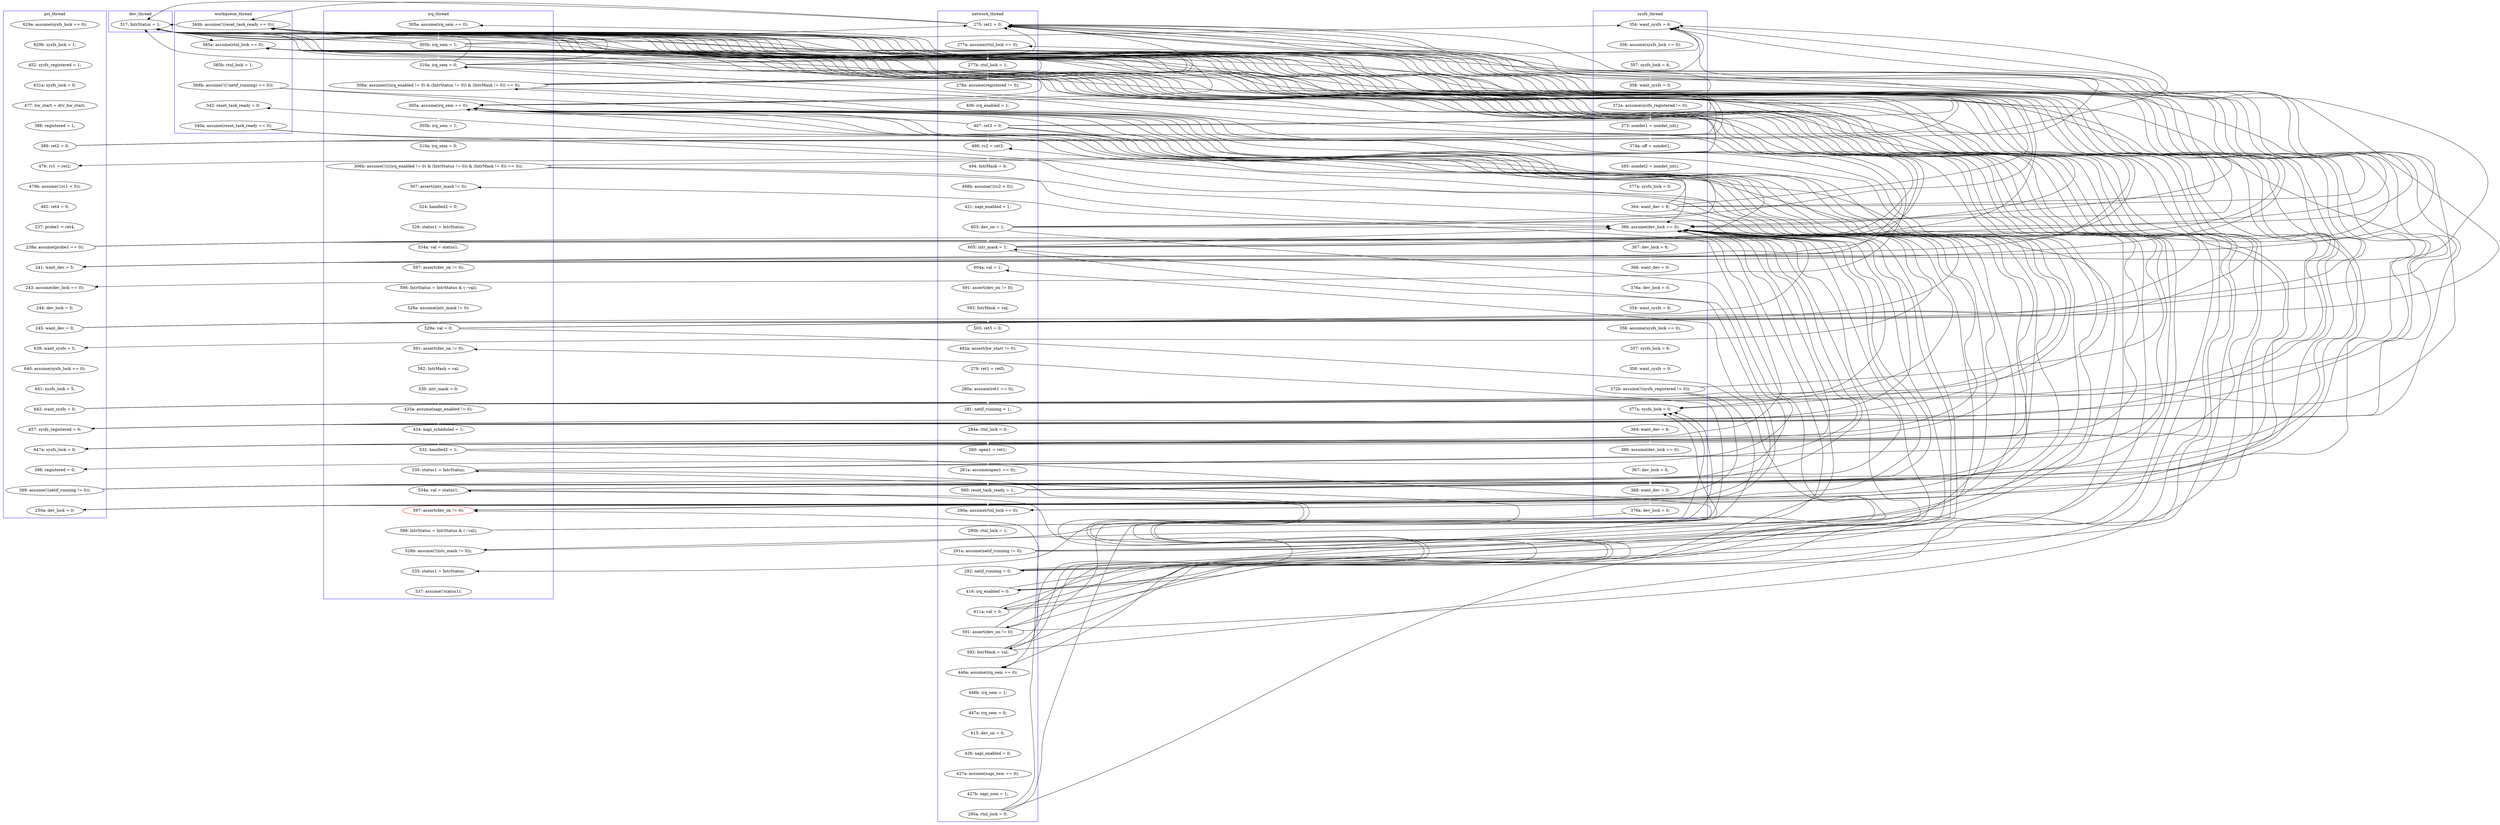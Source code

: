 digraph Counterexample {
	267 -> 274 [color = black, style = solid, constraint = false]
	60 -> 184 [color = black, style = solid, constraint = false]
	132 -> 135 [color = white, style = solid]
	294 -> 295 [color = black, style = solid, constraint = false]
	209 -> 211 [color = white, style = solid]
	51 -> 176 [color = black, style = solid, constraint = false]
	68 -> 79 [color = black, style = solid, constraint = false]
	127 -> 144 [color = white, style = solid]
	267 -> 270 [color = black, style = solid, constraint = false]
	154 -> 155 [color = white, style = solid]
	183 -> 184 [color = black, style = solid, constraint = false]
	197 -> 238 [color = black, style = solid, constraint = false]
	275 -> 279 [color = black, style = solid, constraint = false]
	263 -> 264 [color = white, style = solid]
	108 -> 238 [color = black, style = solid, constraint = false]
	127 -> 193 [color = black, style = solid, constraint = false]
	35 -> 40 [color = white, style = solid]
	232 -> 238 [color = black, style = solid, constraint = false]
	218 -> 222 [color = black, style = solid, constraint = false]
	147 -> 152 [color = white, style = solid]
	197 -> 270 [color = black, style = solid, constraint = false]
	33 -> 35 [color = white, style = solid]
	249 -> 274 [color = black, style = solid, constraint = false]
	80 -> 81 [color = white, style = solid]
	61 -> 63 [color = black, style = solid, constraint = false]
	282 -> 286 [color = black, style = solid, constraint = false]
	64 -> 79 [color = black, style = solid, constraint = false]
	147 -> 184 [color = black, style = solid, constraint = false]
	206 -> 207 [color = white, style = solid]
	234 -> 237 [color = white, style = solid]
	41 -> 184 [color = black, style = solid, constraint = false]
	63 -> 176 [color = black, style = solid, constraint = false]
	232 -> 234 [color = white, style = solid]
	60 -> 79 [color = black, style = solid, constraint = false]
	81 -> 82 [color = white, style = solid]
	270 -> 271 [color = white, style = solid]
	198 -> 199 [color = black, style = solid, constraint = false]
	237 -> 254 [color = black, style = solid, constraint = false]
	87 -> 90 [color = white, style = solid]
	61 -> 108 [color = black, style = solid, constraint = false]
	184 -> 270 [color = black, style = solid, constraint = false]
	145 -> 176 [color = black, style = solid, constraint = false]
	216 -> 270 [color = black, style = solid, constraint = false]
	126 -> 176 [color = black, style = solid, constraint = false]
	273 -> 279 [color = white, style = solid]
	234 -> 238 [color = black, style = solid, constraint = false]
	216 -> 218 [color = black, style = solid, constraint = false]
	41 -> 79 [color = black, style = solid, constraint = false]
	57 -> 60 [color = white, style = solid]
	236 -> 254 [color = white, style = solid]
	234 -> 236 [color = black, style = solid, constraint = false]
	286 -> 287 [color = white, style = solid]
	147 -> 238 [color = black, style = solid, constraint = false]
	147 -> 151 [color = black, style = solid, constraint = false]
	147 -> 176 [color = black, style = solid, constraint = false]
	218 -> 238 [color = black, style = solid, constraint = false]
	85 -> 87 [color = white, style = solid]
	101 -> 102 [color = white, style = solid]
	236 -> 238 [color = black, style = solid, constraint = false]
	174 -> 184 [color = black, style = solid, constraint = false]
	60 -> 63 [color = white, style = solid]
	104 -> 238 [color = black, style = solid, constraint = false]
	176 -> 193 [color = black, style = solid, constraint = false]
	198 -> 270 [color = black, style = solid, constraint = false]
	234 -> 270 [color = black, style = solid, constraint = false]
	233 -> 236 [color = white, style = solid]
	236 -> 237 [color = black, style = solid, constraint = false]
	165 -> 166 [color = white, style = solid]
	193 -> 194 [color = white, style = solid]
	110 -> 127 [color = white, style = solid]
	68 -> 108 [color = black, style = solid, constraint = false]
	28 -> 31 [color = white, style = solid]
	63 -> 184 [color = black, style = solid, constraint = false]
	240 -> 241 [color = white, style = solid]
	108 -> 113 [color = white, style = solid]
	64 -> 108 [color = black, style = solid, constraint = false]
	283 -> 295 [color = white, style = solid]
	239 -> 240 [color = white, style = solid]
	195 -> 197 [color = white, style = solid]
	116 -> 125 [color = white, style = solid]
	97 -> 108 [color = black, style = solid, constraint = false]
	139 -> 147 [color = white, style = solid]
	198 -> 238 [color = black, style = solid, constraint = false]
	174 -> 176 [color = black, style = solid, constraint = false]
	103 -> 104 [color = white, style = solid]
	170 -> 174 [color = white, style = solid]
	167 -> 170 [color = white, style = solid]
	144 -> 145 [color = white, style = solid]
	60 -> 61 [color = black, style = solid, constraint = false]
	104 -> 108 [color = black, style = solid, constraint = false]
	151 -> 176 [color = black, style = solid, constraint = false]
	27 -> 28 [color = white, style = solid]
	145 -> 151 [color = white, style = solid]
	216 -> 222 [color = white, style = solid]
	198 -> 218 [color = white, style = solid]
	237 -> 270 [color = black, style = solid, constraint = false]
	41 -> 50 [color = black, style = solid, constraint = false]
	97 -> 184 [color = black, style = solid, constraint = false]
	290 -> 291 [color = white, style = solid]
	279 -> 282 [color = white, style = solid]
	158 -> 159 [color = white, style = solid]
	218 -> 233 [color = white, style = solid]
	96 -> 97 [color = white, style = solid]
	283 -> 286 [color = black, style = solid, constraint = false]
	151 -> 152 [color = black, style = solid, constraint = false]
	230 -> 232 [color = white, style = solid]
	110 -> 184 [color = black, style = solid, constraint = false]
	184 -> 238 [color = black, style = solid, constraint = false]
	114 -> 116 [color = white, style = solid]
	232 -> 233 [color = black, style = solid, constraint = false]
	52 -> 55 [color = white, style = solid]
	241 -> 243 [color = white, style = solid]
	275 -> 286 [color = black, style = solid, constraint = false]
	233 -> 270 [color = black, style = solid, constraint = false]
	41 -> 108 [color = black, style = solid, constraint = false]
	183 -> 238 [color = black, style = solid, constraint = false]
	245 -> 246 [color = white, style = solid]
	186 -> 193 [color = black, style = solid, constraint = false]
	184 -> 193 [color = black, style = solid, constraint = false]
	232 -> 270 [color = black, style = solid, constraint = false]
	63 -> 66 [color = white, style = solid]
	68 -> 184 [color = black, style = solid, constraint = false]
	176 -> 238 [color = black, style = solid, constraint = false]
	152 -> 154 [color = white, style = solid]
	151 -> 238 [color = black, style = solid, constraint = false]
	237 -> 238 [color = black, style = solid, constraint = false]
	68 -> 101 [color = white, style = solid]
	127 -> 184 [color = black, style = solid, constraint = false]
	126 -> 184 [color = black, style = solid, constraint = false]
	60 -> 176 [color = black, style = solid, constraint = false]
	63 -> 64 [color = black, style = solid, constraint = false]
	97 -> 101 [color = black, style = solid, constraint = false]
	145 -> 238 [color = black, style = solid, constraint = false]
	176 -> 180 [color = black, style = solid, constraint = false]
	222 -> 223 [color = white, style = solid]
	97 -> 238 [color = white, style = solid]
	199 -> 206 [color = white, style = solid]
	127 -> 128 [color = black, style = solid, constraint = false]
	51 -> 52 [color = black, style = solid, constraint = false]
	264 -> 267 [color = white, style = solid]
	139 -> 176 [color = black, style = solid, constraint = false]
	113 -> 114 [color = white, style = solid]
	79 -> 80 [color = white, style = solid]
	160 -> 163 [color = white, style = solid]
	274 -> 275 [color = white, style = solid]
	31 -> 33 [color = white, style = solid]
	64 -> 66 [color = black, style = solid, constraint = false]
	51 -> 79 [color = black, style = solid, constraint = false]
	183 -> 193 [color = black, style = solid, constraint = false]
	108 -> 110 [color = black, style = solid, constraint = false]
	128 -> 130 [color = white, style = solid]
	60 -> 108 [color = black, style = solid, constraint = false]
	229 -> 230 [color = white, style = solid]
	289 -> 290 [color = white, style = solid]
	63 -> 79 [color = black, style = solid, constraint = false]
	287 -> 289 [color = white, style = solid]
	181 -> 183 [color = white, style = solid]
	108 -> 193 [color = black, style = solid, constraint = false]
	186 -> 238 [color = black, style = solid, constraint = false]
	237 -> 274 [color = white, style = solid]
	254 -> 255 [color = white, style = solid]
	110 -> 176 [color = black, style = solid, constraint = false]
	186 -> 270 [color = black, style = solid, constraint = false]
	262 -> 263 [color = white, style = solid]
	176 -> 270 [color = white, style = solid]
	243 -> 244 [color = white, style = solid]
	104 -> 193 [color = black, style = solid, constraint = false]
	211 -> 212 [color = white, style = solid]
	104 -> 176 [color = black, style = solid, constraint = false]
	126 -> 128 [color = white, style = solid]
	183 -> 270 [color = black, style = solid, constraint = false]
	127 -> 176 [color = black, style = solid, constraint = false]
	64 -> 193 [color = white, style = solid]
	51 -> 61 [color = white, style = solid]
	41 -> 52 [color = white, style = solid]
	127 -> 238 [color = black, style = solid, constraint = false]
	275 -> 283 [color = white, style = solid]
	97 -> 193 [color = black, style = solid, constraint = false]
	104 -> 184 [color = black, style = solid, constraint = false]
	212 -> 215 [color = white, style = solid]
	61 -> 176 [color = black, style = solid, constraint = false]
	135 -> 139 [color = white, style = solid]
	125 -> 126 [color = white, style = solid]
	223 -> 225 [color = white, style = solid]
	215 -> 216 [color = white, style = solid]
	139 -> 193 [color = black, style = solid, constraint = false]
	68 -> 176 [color = black, style = solid, constraint = false]
	258 -> 262 [color = white, style = solid]
	184 -> 186 [color = black, style = solid, constraint = false]
	249 -> 270 [color = black, style = solid, constraint = false]
	40 -> 41 [color = white, style = solid]
	64 -> 176 [color = black, style = solid, constraint = false]
	61 -> 64 [color = white, style = solid]
	67 -> 68 [color = white, style = solid]
	244 -> 245 [color = white, style = solid]
	180 -> 181 [color = white, style = solid]
	126 -> 238 [color = black, style = solid, constraint = false]
	63 -> 108 [color = black, style = solid, constraint = false]
	233 -> 238 [color = black, style = solid, constraint = false]
	151 -> 184 [color = black, style = solid, constraint = false]
	159 -> 160 [color = white, style = solid]
	50 -> 51 [color = white, style = solid]
	249 -> 254 [color = black, style = solid, constraint = false]
	108 -> 176 [color = black, style = solid, constraint = false]
	56 -> 57 [color = white, style = solid]
	90 -> 96 [color = white, style = solid]
	246 -> 249 [color = white, style = solid]
	238 -> 239 [color = white, style = solid]
	249 -> 286 [color = white, style = solid]
	139 -> 144 [color = black, style = solid, constraint = false]
	139 -> 238 [color = black, style = solid, constraint = false]
	61 -> 184 [color = black, style = solid, constraint = false]
	147 -> 193 [color = black, style = solid, constraint = false]
	174 -> 238 [color = black, style = solid, constraint = false]
	236 -> 270 [color = black, style = solid, constraint = false]
	291 -> 294 [color = white, style = solid]
	110 -> 238 [color = black, style = solid, constraint = false]
	104 -> 110 [color = white, style = solid]
	139 -> 184 [color = black, style = solid, constraint = false]
	273 -> 286 [color = black, style = solid, constraint = false]
	55 -> 56 [color = white, style = solid]
	186 -> 198 [color = white, style = solid]
	145 -> 184 [color = black, style = solid, constraint = false]
	110 -> 113 [color = black, style = solid, constraint = false]
	197 -> 198 [color = black, style = solid, constraint = false]
	174 -> 193 [color = black, style = solid, constraint = false]
	282 -> 283 [color = black, style = solid, constraint = false]
	176 -> 184 [color = black, style = solid, constraint = false]
	61 -> 79 [color = black, style = solid, constraint = false]
	166 -> 167 [color = white, style = solid]
	163 -> 165 [color = white, style = solid]
	271 -> 273 [color = white, style = solid]
	194 -> 195 [color = white, style = solid]
	66 -> 67 [color = white, style = solid]
	41 -> 176 [color = black, style = solid, constraint = false]
	68 -> 193 [color = black, style = solid, constraint = false]
	225 -> 229 [color = white, style = solid]
	183 -> 186 [color = white, style = solid]
	256 -> 258 [color = white, style = solid]
	207 -> 209 [color = white, style = solid]
	218 -> 270 [color = black, style = solid, constraint = false]
	51 -> 108 [color = black, style = solid, constraint = false]
	84 -> 85 [color = white, style = solid]
	97 -> 176 [color = black, style = solid, constraint = false]
	233 -> 234 [color = black, style = solid, constraint = false]
	51 -> 184 [color = black, style = solid, constraint = false]
	273 -> 274 [color = black, style = solid, constraint = false]
	110 -> 193 [color = black, style = solid, constraint = false]
	216 -> 238 [color = black, style = solid, constraint = false]
	82 -> 84 [color = white, style = solid]
	145 -> 147 [color = black, style = solid, constraint = false]
	155 -> 158 [color = white, style = solid]
	102 -> 103 [color = white, style = solid]
	174 -> 180 [color = white, style = solid]
	130 -> 132 [color = white, style = solid]
	126 -> 127 [color = black, style = solid, constraint = false]
	126 -> 193 [color = black, style = solid, constraint = false]
	108 -> 184 [color = black, style = solid, constraint = false]
	255 -> 256 [color = white, style = solid]
	151 -> 193 [color = black, style = solid, constraint = false]
	295 -> 296 [color = white, style = solid]
	197 -> 199 [color = white, style = solid]
	145 -> 193 [color = black, style = solid, constraint = false]
	64 -> 184 [color = black, style = solid, constraint = false]
	267 -> 286 [color = black, style = solid, constraint = false]
	subgraph cluster7 {
		label = dev_thread
		color = blue
		184  [label = "317: IntrStatus = 1;"]
	}
	subgraph cluster2 {
		label = network_thread
		color = blue
		163  [label = "280a: assume(ret1 == 0);"]
		166  [label = "284a: rtnl_lock = 0;"]
		135  [label = "421: napi_enabled = 1;"]
		114  [label = "277b: rtnl_lock = 1;"]
		256  [label = "447a: irq_sem = 0;"]
		154  [label = "591: assert(dev_on != 0);"]
		132  [label = "498b: assume(!(rc2 < 0));"]
		183  [label = "291a: assume(netif_running != 0);"]
		116  [label = "278a: assume(registered != 0);"]
		158  [label = "503: ret5 = 0;"]
		152  [label = "604a: val = 1;"]
		236  [label = "592: IntrMask = val;"]
		147  [label = "605: intr_mask = 1;"]
		160  [label = "279: ret1 = ret5;"]
		126  [label = "407: ret3 = 0;"]
		218  [label = "611a: val = 0;"]
		264  [label = "427b: napi_sem = 1;"]
		262  [label = "426: napi_enabled = 0;"]
		128  [label = "496: rc2 = ret3;"]
		125  [label = "406: irq_enabled = 1;"]
		130  [label = "494: IntrMask = 0;"]
		267  [label = "295a: rtnl_lock = 0;"]
		155  [label = "592: IntrMask = val;"]
		255  [label = "446b: irq_sem = 1;"]
		186  [label = "292: netif_running = 0;"]
		174  [label = "560: reset_task_ready = 1;"]
		167  [label = "260: open1 = ret1;"]
		233  [label = "591: assert(dev_on != 0);"]
		108  [label = "275: ret1 = 0;"]
		263  [label = "427a: assume(napi_sem == 0);"]
		139  [label = "603: dev_on = 1;"]
		254  [label = "446a: assume(irq_sem == 0);"]
		258  [label = "615: dev_on = 0;"]
		181  [label = "290b: rtnl_lock = 1;"]
		113  [label = "277a: assume(rtnl_lock == 0);"]
		198  [label = "416: irq_enabled = 0;"]
		180  [label = "290a: assume(rtnl_lock == 0);"]
		159  [label = "492a: assert(hw_start != 0);"]
		170  [label = "261a: assume(open1 == 0);"]
		165  [label = "281: netif_running = 1;"]
	}
	subgraph cluster1 {
		label = pci_thread
		color = blue
		41  [label = "389: ret2 = 0;"]
		67  [label = "244: dev_lock = 5;"]
		66  [label = "243: assume(dev_lock == 0);"]
		40  [label = "388: registered = 1;"]
		56  [label = "482: ret4 = 0;"]
		68  [label = "245: want_dev = 0;"]
		151  [label = "250a: dev_lock = 0;"]
		27  [label = "629a: assume(sysfs_lock == 0);"]
		60  [label = "238a: assume(probe1 == 0);"]
		103  [label = "641: sysfs_lock = 5;"]
		55  [label = "479b: assume(!(rc1 < 0));"]
		33  [label = "631a: sysfs_lock = 0;"]
		31  [label = "452: sysfs_registered = 1;"]
		63  [label = "241: want_dev = 5;"]
		35  [label = "477: hw_start = drv_hw_start;"]
		110  [label = "457: sysfs_registered = 0;"]
		52  [label = "476: rc1 = ret2;"]
		104  [label = "642: want_sysfs = 0;"]
		57  [label = "237: probe1 = ret4;"]
		28  [label = "629b: sysfs_lock = 1;"]
		127  [label = "647a: sysfs_lock = 0;"]
		144  [label = "398: registered = 0;"]
		101  [label = "638: want_sysfs = 5;"]
		102  [label = "640: assume(sysfs_lock == 0);"]
		145  [label = "399: assume(!(netif_running != 0));"]
	}
	subgraph cluster6 {
		label = sysfs_thread
		color = blue
		294  [label = "376a: dev_lock = 0;"]
		290  [label = "367: dev_lock = 6;"]
		82  [label = "358: want_sysfs = 0;"]
		291  [label = "368: want_dev = 0;"]
		241  [label = "376a: dev_lock = 0;"]
		96  [label = "377a: sysfs_lock = 0;"]
		240  [label = "368: want_dev = 0;"]
		85  [label = "373: nondet1 = nondet_int();"]
		289  [label = "366: assume(dev_lock == 0);"]
		87  [label = "374a: off = nondet1;"]
		238  [label = "366: assume(dev_lock == 0);"]
		249  [label = "372b: assume(!(sysfs_registered != 0));"]
		287  [label = "364: want_dev = 6;"]
		97  [label = "364: want_dev = 6;"]
		245  [label = "357: sysfs_lock = 6;"]
		244  [label = "356: assume(sysfs_lock == 0);"]
		80  [label = "356: assume(sysfs_lock == 0);"]
		286  [label = "377a: sysfs_lock = 0;"]
		90  [label = "585: nondet2 = nondet_int();"]
		239  [label = "367: dev_lock = 6;"]
		79  [label = "354: want_sysfs = 6;"]
		243  [label = "354: want_sysfs = 6;"]
		81  [label = "357: sysfs_lock = 6;"]
		84  [label = "372a: assume(sysfs_registered != 0);"]
		246  [label = "358: want_sysfs = 0;"]
	}
	subgraph cluster3 {
		label = irq_thread
		color = blue
		283  [label = "528b: assume(!(intr_mask != 0));"]
		211  [label = "597: assert(dev_on != 0);"]
		222  [label = "591: assert(dev_on != 0);"]
		206  [label = "524: handled2 = 0;"]
		295  [label = "535: status1 = IntrStatus;"]
		50  [label = "305a: assume(irq_sem == 0);"]
		194  [label = "305b: irq_sem = 1;"]
		212  [label = "598: IntrStatus = IntrStatus & (~val);"]
		215  [label = "528a: assume(intr_mask != 0);"]
		230  [label = "434: napi_scheduled = 1;"]
		195  [label = "310a: irq_sem = 0;"]
		51  [label = "305b: irq_sem = 1;"]
		64  [label = "306a: assume((((irq_enabled != 0) & (IntrStatus != 0)) & (IntrMask != 0)) == 0);"]
		209  [label = "534a: val = status1;"]
		229  [label = "433a: assume(napi_enabled != 0);"]
		207  [label = "526: status1 = IntrStatus;"]
		223  [label = "592: IntrMask = val;"]
		237  [label = "534a: val = status1;"]
		199  [label = "307: assert(intr_mask != 0);"]
		234  [label = "535: status1 = IntrStatus;"]
		274  [label = "597: assert(dev_on != 0);", color = red]
		296  [label = "537: assume(!status1);"]
		197  [label = "306b: assume(!((((irq_enabled != 0) & (IntrStatus != 0)) & (IntrMask != 0)) == 0));"]
		232  [label = "532: handled2 = 1;"]
		225  [label = "530: intr_mask = 0;"]
		193  [label = "305a: assume(irq_sem == 0);"]
		275  [label = "598: IntrStatus = IntrStatus & (~val);"]
		61  [label = "310a: irq_sem = 0;"]
		216  [label = "529a: val = 0;"]
	}
	subgraph cluster5 {
		label = workqueue_thread
		color = blue
		270  [label = "565a: assume(rtnl_lock == 0);"]
		176  [label = "340b: assume(!(reset_task_ready == 0));"]
		271  [label = "565b: rtnl_lock = 1;"]
		282  [label = "340a: assume(reset_task_ready == 0);"]
		273  [label = "568b: assume(!((!netif_running) == 0));"]
		279  [label = "342: reset_task_ready = 0;"]
	}
}